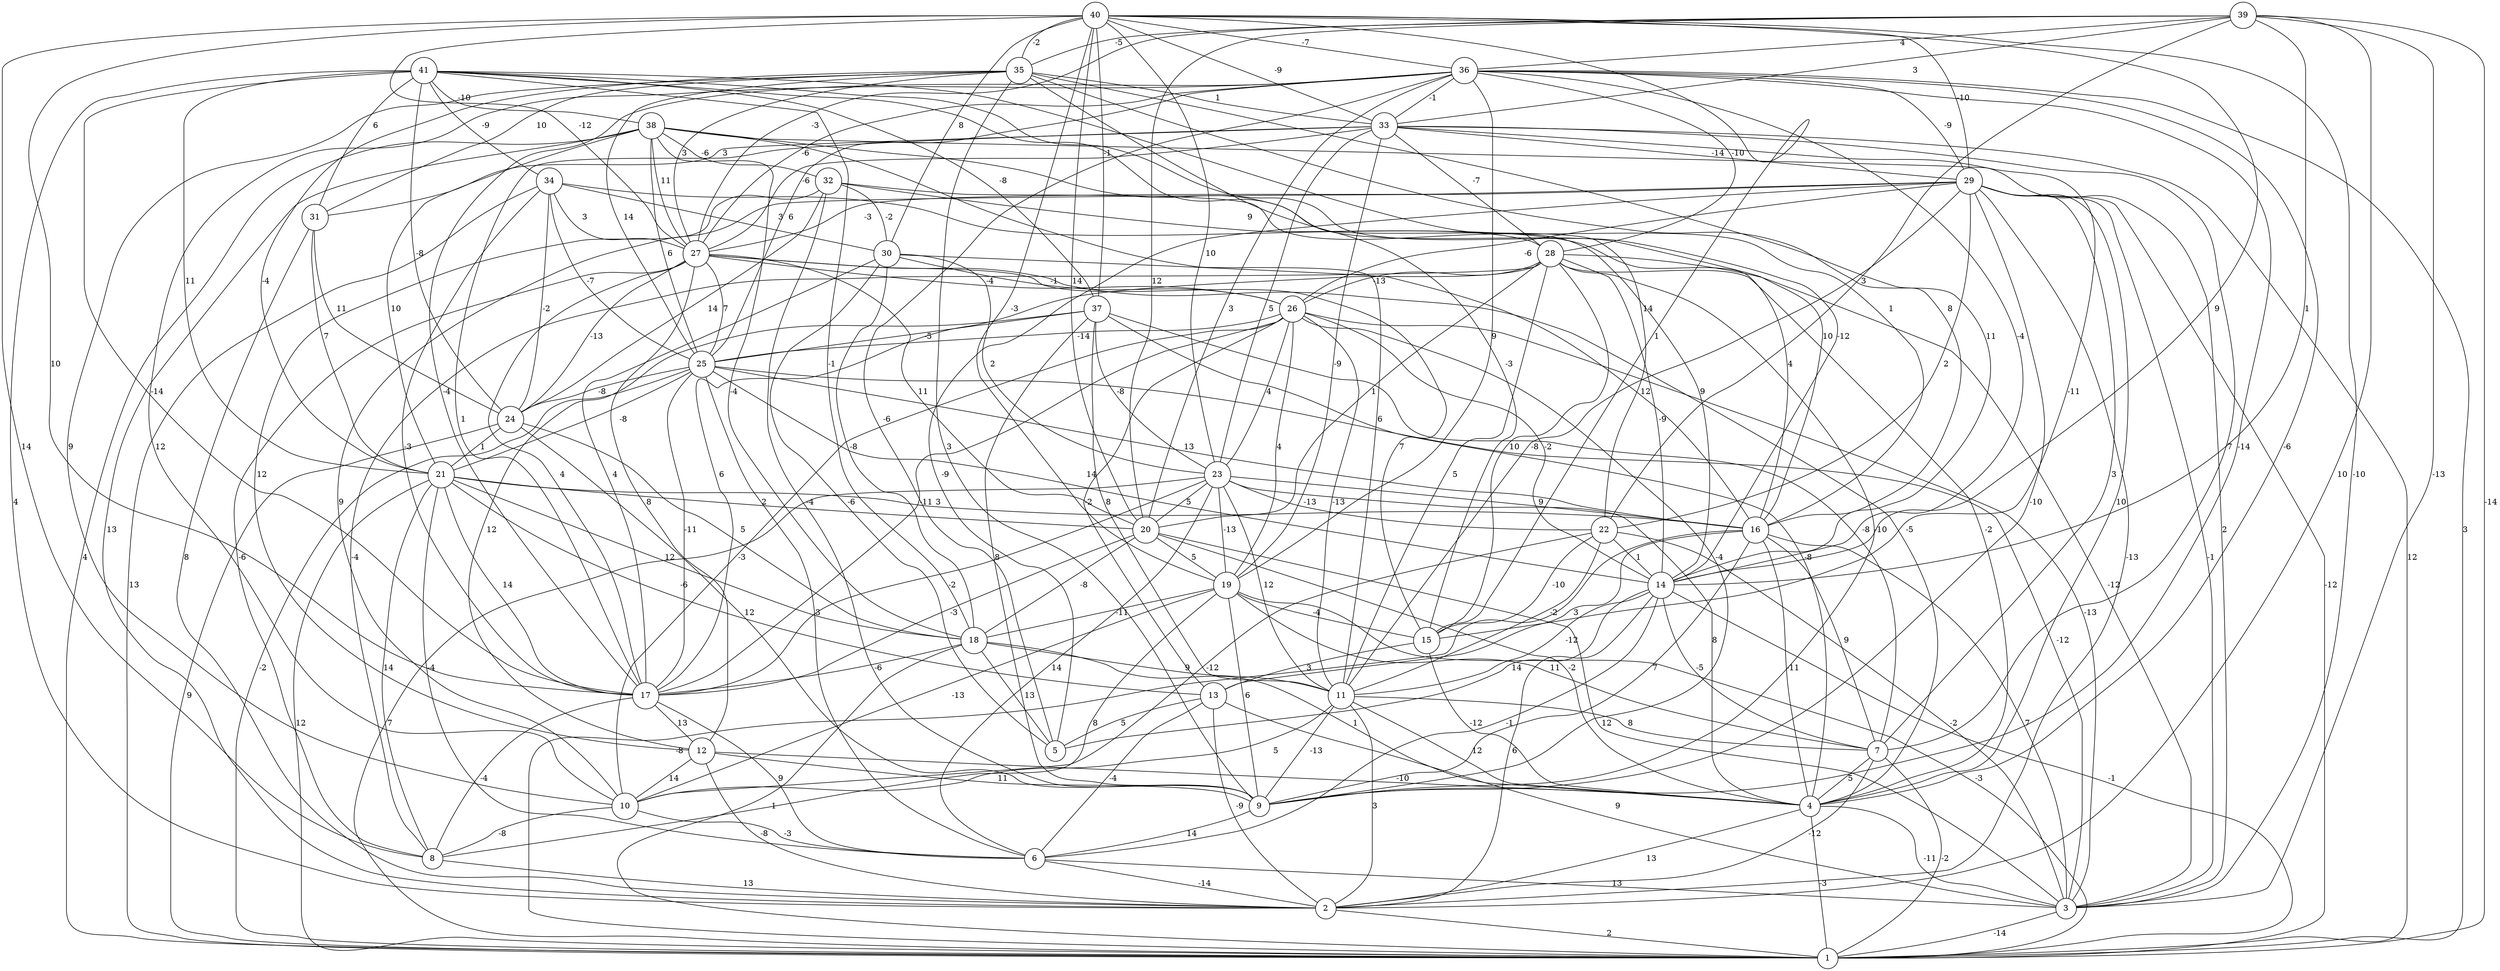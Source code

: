 graph { 
	 fontname="Helvetica,Arial,sans-serif" 
	 node [shape = circle]; 
	 41 -- 2 [label = "4"];
	 41 -- 14 [label = "-12"];
	 41 -- 16 [label = "1"];
	 41 -- 17 [label = "-14"];
	 41 -- 18 [label = "-1"];
	 41 -- 21 [label = "11"];
	 41 -- 22 [label = "14"];
	 41 -- 24 [label = "-8"];
	 41 -- 31 [label = "6"];
	 41 -- 34 [label = "-9"];
	 41 -- 37 [label = "-8"];
	 41 -- 38 [label = "-10"];
	 40 -- 3 [label = "-10"];
	 40 -- 8 [label = "14"];
	 40 -- 14 [label = "9"];
	 40 -- 15 [label = "1"];
	 40 -- 17 [label = "10"];
	 40 -- 19 [label = "-3"];
	 40 -- 20 [label = "14"];
	 40 -- 23 [label = "10"];
	 40 -- 27 [label = "-12"];
	 40 -- 29 [label = "-10"];
	 40 -- 30 [label = "8"];
	 40 -- 33 [label = "-9"];
	 40 -- 35 [label = "-2"];
	 40 -- 36 [label = "-7"];
	 40 -- 37 [label = "-1"];
	 39 -- 1 [label = "-14"];
	 39 -- 2 [label = "10"];
	 39 -- 3 [label = "-13"];
	 39 -- 14 [label = "1"];
	 39 -- 20 [label = "12"];
	 39 -- 22 [label = "3"];
	 39 -- 27 [label = "-3"];
	 39 -- 33 [label = "3"];
	 39 -- 35 [label = "-5"];
	 39 -- 36 [label = "4"];
	 38 -- 1 [label = "4"];
	 38 -- 2 [label = "13"];
	 38 -- 3 [label = "2"];
	 38 -- 11 [label = "6"];
	 38 -- 16 [label = "10"];
	 38 -- 18 [label = "-4"];
	 38 -- 21 [label = "10"];
	 38 -- 25 [label = "6"];
	 38 -- 27 [label = "11"];
	 38 -- 32 [label = "-6"];
	 37 -- 4 [label = "-8"];
	 37 -- 7 [label = "-8"];
	 37 -- 9 [label = "8"];
	 37 -- 11 [label = "8"];
	 37 -- 12 [label = "12"];
	 37 -- 23 [label = "-8"];
	 37 -- 25 [label = "-5"];
	 36 -- 1 [label = "3"];
	 36 -- 4 [label = "-6"];
	 36 -- 5 [label = "-6"];
	 36 -- 9 [label = "-14"];
	 36 -- 10 [label = "12"];
	 36 -- 14 [label = "-4"];
	 36 -- 17 [label = "-4"];
	 36 -- 19 [label = "9"];
	 36 -- 20 [label = "3"];
	 36 -- 25 [label = "6"];
	 36 -- 27 [label = "-6"];
	 36 -- 28 [label = "-10"];
	 36 -- 29 [label = "-9"];
	 36 -- 33 [label = "-1"];
	 35 -- 9 [label = "3"];
	 35 -- 10 [label = "9"];
	 35 -- 14 [label = "11"];
	 35 -- 15 [label = "-3"];
	 35 -- 16 [label = "8"];
	 35 -- 21 [label = "-4"];
	 35 -- 25 [label = "14"];
	 35 -- 27 [label = "3"];
	 35 -- 31 [label = "10"];
	 35 -- 33 [label = "1"];
	 34 -- 1 [label = "13"];
	 34 -- 16 [label = "4"];
	 34 -- 17 [label = "-3"];
	 34 -- 24 [label = "-2"];
	 34 -- 25 [label = "-7"];
	 34 -- 27 [label = "3"];
	 34 -- 30 [label = "3"];
	 33 -- 1 [label = "12"];
	 33 -- 7 [label = "7"];
	 33 -- 15 [label = "-11"];
	 33 -- 17 [label = "1"];
	 33 -- 19 [label = "-9"];
	 33 -- 23 [label = "5"];
	 33 -- 27 [label = "-6"];
	 33 -- 28 [label = "-7"];
	 33 -- 29 [label = "-14"];
	 33 -- 31 [label = "3"];
	 32 -- 9 [label = "-4"];
	 32 -- 12 [label = "12"];
	 32 -- 14 [label = "9"];
	 32 -- 24 [label = "14"];
	 32 -- 28 [label = "9"];
	 32 -- 30 [label = "-2"];
	 31 -- 2 [label = "8"];
	 31 -- 21 [label = "7"];
	 31 -- 24 [label = "11"];
	 30 -- 5 [label = "-6"];
	 30 -- 16 [label = "12"];
	 30 -- 17 [label = "4"];
	 30 -- 18 [label = "-8"];
	 30 -- 23 [label = "2"];
	 30 -- 26 [label = "-1"];
	 29 -- 1 [label = "-12"];
	 29 -- 2 [label = "-13"];
	 29 -- 3 [label = "-1"];
	 29 -- 4 [label = "10"];
	 29 -- 5 [label = "-9"];
	 29 -- 7 [label = "3"];
	 29 -- 9 [label = "-10"];
	 29 -- 10 [label = "9"];
	 29 -- 11 [label = "-8"];
	 29 -- 22 [label = "2"];
	 29 -- 26 [label = "-6"];
	 29 -- 27 [label = "-3"];
	 28 -- 3 [label = "-12"];
	 28 -- 4 [label = "-2"];
	 28 -- 8 [label = "-4"];
	 28 -- 9 [label = "-10"];
	 28 -- 11 [label = "5"];
	 28 -- 14 [label = "-9"];
	 28 -- 15 [label = "10"];
	 28 -- 17 [label = "6"];
	 28 -- 20 [label = "1"];
	 28 -- 26 [label = "-13"];
	 27 -- 4 [label = "-5"];
	 27 -- 8 [label = "-6"];
	 27 -- 12 [label = "8"];
	 27 -- 15 [label = "7"];
	 27 -- 17 [label = "4"];
	 27 -- 20 [label = "11"];
	 27 -- 24 [label = "-13"];
	 27 -- 25 [label = "7"];
	 27 -- 26 [label = "-4"];
	 26 -- 3 [label = "-13"];
	 26 -- 9 [label = "-4"];
	 26 -- 10 [label = "-3"];
	 26 -- 11 [label = "-13"];
	 26 -- 13 [label = "-2"];
	 26 -- 14 [label = "-2"];
	 26 -- 17 [label = "-11"];
	 26 -- 19 [label = "4"];
	 26 -- 23 [label = "4"];
	 26 -- 25 [label = "-14"];
	 25 -- 1 [label = "-2"];
	 25 -- 3 [label = "-12"];
	 25 -- 6 [label = "3"];
	 25 -- 14 [label = "14"];
	 25 -- 16 [label = "13"];
	 25 -- 17 [label = "-11"];
	 25 -- 21 [label = "-8"];
	 25 -- 24 [label = "-8"];
	 24 -- 1 [label = "9"];
	 24 -- 9 [label = "12"];
	 24 -- 18 [label = "5"];
	 24 -- 21 [label = "1"];
	 23 -- 1 [label = "7"];
	 23 -- 4 [label = "8"];
	 23 -- 6 [label = "14"];
	 23 -- 11 [label = "12"];
	 23 -- 16 [label = "9"];
	 23 -- 17 [label = "-2"];
	 23 -- 19 [label = "-13"];
	 23 -- 20 [label = "5"];
	 23 -- 22 [label = "-13"];
	 22 -- 3 [label = "-2"];
	 22 -- 10 [label = "-12"];
	 22 -- 11 [label = "-2"];
	 22 -- 14 [label = "1"];
	 22 -- 15 [label = "-10"];
	 21 -- 1 [label = "12"];
	 21 -- 6 [label = "-4"];
	 21 -- 8 [label = "14"];
	 21 -- 13 [label = "-6"];
	 21 -- 16 [label = "3"];
	 21 -- 17 [label = "14"];
	 21 -- 18 [label = "12"];
	 21 -- 20 [label = "2"];
	 20 -- 3 [label = "12"];
	 20 -- 4 [label = "-2"];
	 20 -- 17 [label = "-3"];
	 20 -- 18 [label = "-8"];
	 20 -- 19 [label = "5"];
	 19 -- 1 [label = "-3"];
	 19 -- 7 [label = "11"];
	 19 -- 8 [label = "8"];
	 19 -- 9 [label = "6"];
	 19 -- 10 [label = "-13"];
	 19 -- 15 [label = "-4"];
	 19 -- 18 [label = "-11"];
	 18 -- 1 [label = "1"];
	 18 -- 4 [label = "1"];
	 18 -- 5 [label = "13"];
	 18 -- 11 [label = "9"];
	 18 -- 17 [label = "-6"];
	 17 -- 6 [label = "9"];
	 17 -- 8 [label = "-4"];
	 17 -- 12 [label = "13"];
	 16 -- 1 [label = "-8"];
	 16 -- 3 [label = "7"];
	 16 -- 4 [label = "-11"];
	 16 -- 7 [label = "9"];
	 16 -- 9 [label = "7"];
	 16 -- 13 [label = "3"];
	 15 -- 4 [label = "-12"];
	 15 -- 13 [label = "3"];
	 14 -- 1 [label = "-1"];
	 14 -- 2 [label = "6"];
	 14 -- 5 [label = "14"];
	 14 -- 6 [label = "-1"];
	 14 -- 7 [label = "-5"];
	 14 -- 11 [label = "-12"];
	 13 -- 2 [label = "-9"];
	 13 -- 3 [label = "9"];
	 13 -- 5 [label = "5"];
	 13 -- 6 [label = "-4"];
	 12 -- 2 [label = "-8"];
	 12 -- 4 [label = "-10"];
	 12 -- 9 [label = "11"];
	 12 -- 10 [label = "14"];
	 11 -- 2 [label = "3"];
	 11 -- 4 [label = "12"];
	 11 -- 7 [label = "8"];
	 11 -- 9 [label = "-13"];
	 11 -- 10 [label = "5"];
	 10 -- 6 [label = "-3"];
	 10 -- 8 [label = "-8"];
	 9 -- 6 [label = "14"];
	 8 -- 2 [label = "13"];
	 7 -- 1 [label = "-2"];
	 7 -- 2 [label = "-12"];
	 7 -- 4 [label = "5"];
	 6 -- 2 [label = "-14"];
	 6 -- 3 [label = "13"];
	 4 -- 1 [label = "-3"];
	 4 -- 2 [label = "13"];
	 4 -- 3 [label = "-11"];
	 3 -- 1 [label = "-14"];
	 2 -- 1 [label = "2"];
	 1;
	 2;
	 3;
	 4;
	 5;
	 6;
	 7;
	 8;
	 9;
	 10;
	 11;
	 12;
	 13;
	 14;
	 15;
	 16;
	 17;
	 18;
	 19;
	 20;
	 21;
	 22;
	 23;
	 24;
	 25;
	 26;
	 27;
	 28;
	 29;
	 30;
	 31;
	 32;
	 33;
	 34;
	 35;
	 36;
	 37;
	 38;
	 39;
	 40;
	 41;
}
